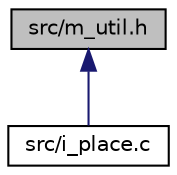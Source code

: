 digraph "src/m_util.h"
{
 // LATEX_PDF_SIZE
  edge [fontname="Helvetica",fontsize="10",labelfontname="Helvetica",labelfontsize="10"];
  node [fontname="Helvetica",fontsize="10",shape=record];
  Node1 [label="src/m_util.h",height=0.2,width=0.4,color="black", fillcolor="grey75", style="filled", fontcolor="black",tooltip="Some common, miscellaneous utility macros and functions."];
  Node1 -> Node2 [dir="back",color="midnightblue",fontsize="10",style="solid",fontname="Helvetica"];
  Node2 [label="src/i_place.c",height=0.2,width=0.4,color="black", fillcolor="white", style="filled",URL="$i__place_8c.html",tooltip="Map spot graph implementation."];
}
